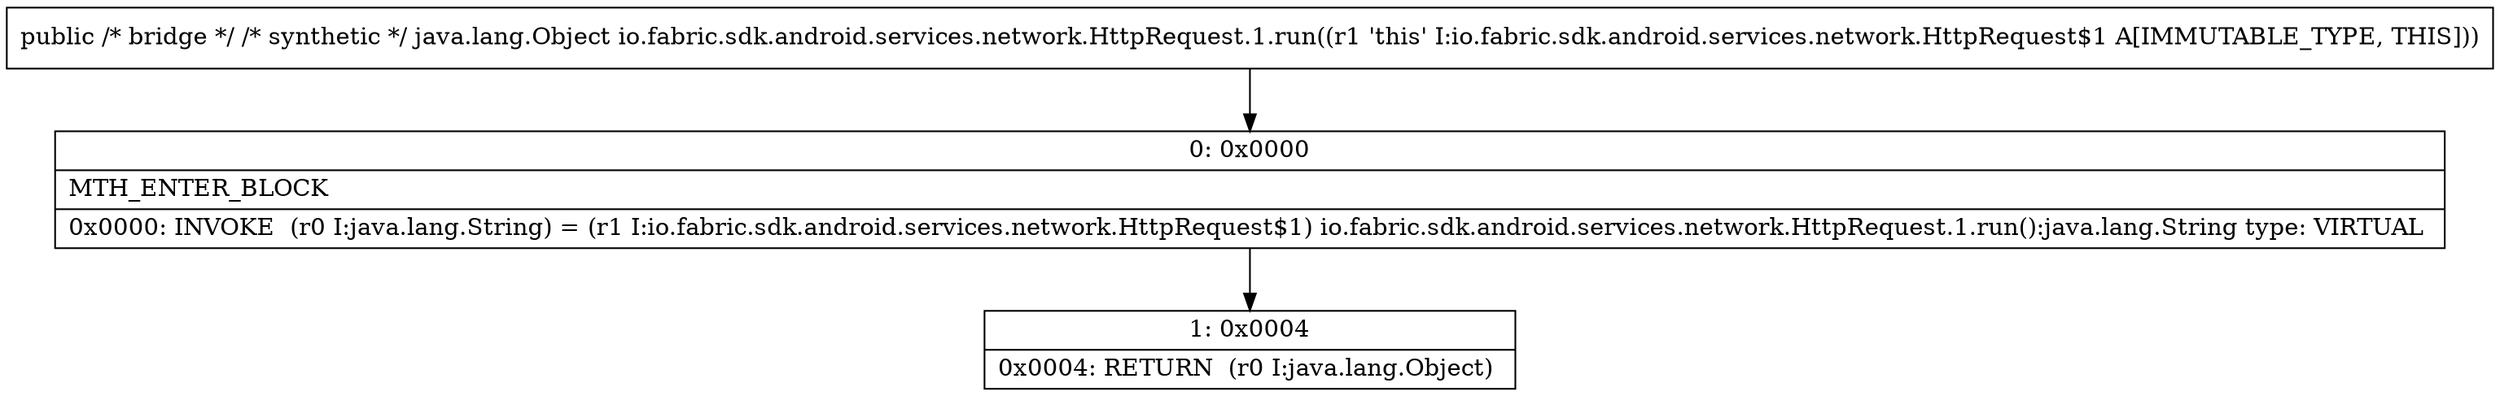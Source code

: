 digraph "CFG forio.fabric.sdk.android.services.network.HttpRequest.1.run()Ljava\/lang\/Object;" {
Node_0 [shape=record,label="{0\:\ 0x0000|MTH_ENTER_BLOCK\l|0x0000: INVOKE  (r0 I:java.lang.String) = (r1 I:io.fabric.sdk.android.services.network.HttpRequest$1) io.fabric.sdk.android.services.network.HttpRequest.1.run():java.lang.String type: VIRTUAL \l}"];
Node_1 [shape=record,label="{1\:\ 0x0004|0x0004: RETURN  (r0 I:java.lang.Object) \l}"];
MethodNode[shape=record,label="{public \/* bridge *\/ \/* synthetic *\/ java.lang.Object io.fabric.sdk.android.services.network.HttpRequest.1.run((r1 'this' I:io.fabric.sdk.android.services.network.HttpRequest$1 A[IMMUTABLE_TYPE, THIS])) }"];
MethodNode -> Node_0;
Node_0 -> Node_1;
}

